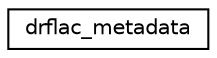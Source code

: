 digraph "Graphical Class Hierarchy"
{
 // LATEX_PDF_SIZE
  edge [fontname="Helvetica",fontsize="10",labelfontname="Helvetica",labelfontsize="10"];
  node [fontname="Helvetica",fontsize="10",shape=record];
  rankdir="LR";
  Node0 [label="drflac_metadata",height=0.2,width=0.4,color="black", fillcolor="white", style="filled",URL="$structdrflac__metadata.html",tooltip=" "];
}
